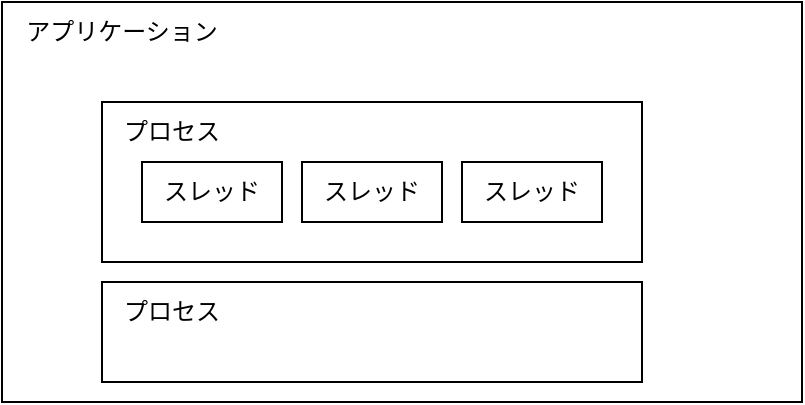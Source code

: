<mxfile>
    <diagram id="qXxqdQvtK7WFDd165J_8" name="用語">
        <mxGraphModel dx="666" dy="429" grid="1" gridSize="10" guides="1" tooltips="1" connect="1" arrows="1" fold="1" page="1" pageScale="1" pageWidth="850" pageHeight="1100" math="0" shadow="0">
            <root>
                <mxCell id="0"/>
                <mxCell id="1" parent="0"/>
                <mxCell id="2" value="" style="rounded=0;whiteSpace=wrap;html=1;" parent="1" vertex="1">
                    <mxGeometry x="200" y="120" width="400" height="200" as="geometry"/>
                </mxCell>
                <mxCell id="3" value="アプリケーション" style="text;html=1;align=center;verticalAlign=middle;whiteSpace=wrap;rounded=0;" parent="1" vertex="1">
                    <mxGeometry x="200" y="120" width="120" height="30" as="geometry"/>
                </mxCell>
                <mxCell id="4" value="" style="rounded=0;whiteSpace=wrap;html=1;" parent="1" vertex="1">
                    <mxGeometry x="250" y="170" width="270" height="80" as="geometry"/>
                </mxCell>
                <mxCell id="5" value="プロセス" style="text;html=1;align=center;verticalAlign=middle;whiteSpace=wrap;rounded=0;" parent="1" vertex="1">
                    <mxGeometry x="250" y="170" width="70" height="30" as="geometry"/>
                </mxCell>
                <mxCell id="6" value="スレッド" style="text;html=1;align=center;verticalAlign=middle;whiteSpace=wrap;rounded=0;strokeColor=default;" parent="1" vertex="1">
                    <mxGeometry x="270" y="200" width="70" height="30" as="geometry"/>
                </mxCell>
                <mxCell id="7" value="スレッド" style="text;html=1;align=center;verticalAlign=middle;whiteSpace=wrap;rounded=0;strokeColor=default;" parent="1" vertex="1">
                    <mxGeometry x="350" y="200" width="70" height="30" as="geometry"/>
                </mxCell>
                <mxCell id="8" value="スレッド" style="text;html=1;align=center;verticalAlign=middle;whiteSpace=wrap;rounded=0;strokeColor=default;" parent="1" vertex="1">
                    <mxGeometry x="430" y="200" width="70" height="30" as="geometry"/>
                </mxCell>
                <mxCell id="9" value="" style="rounded=0;whiteSpace=wrap;html=1;" parent="1" vertex="1">
                    <mxGeometry x="250" y="260" width="270" height="50" as="geometry"/>
                </mxCell>
                <mxCell id="10" value="プロセス" style="text;html=1;align=center;verticalAlign=middle;whiteSpace=wrap;rounded=0;" parent="1" vertex="1">
                    <mxGeometry x="250" y="260" width="70" height="30" as="geometry"/>
                </mxCell>
            </root>
        </mxGraphModel>
    </diagram>
    <diagram id="YRK0IQDTBVxjZ_hkPZsu" name="プロセス">
        <mxGraphModel dx="1516" dy="429" grid="1" gridSize="10" guides="1" tooltips="1" connect="1" arrows="1" fold="1" page="1" pageScale="1" pageWidth="850" pageHeight="1100" math="0" shadow="0">
            <root>
                <mxCell id="0"/>
                <mxCell id="1" parent="0"/>
                <mxCell id="TT6Wm54mUDwwZ6PAAnVR-5" value="OS" style="rounded=0;whiteSpace=wrap;html=1;" parent="1" vertex="1">
                    <mxGeometry x="200" y="59" width="80" height="40" as="geometry"/>
                </mxCell>
                <mxCell id="TT6Wm54mUDwwZ6PAAnVR-15" value="" style="endArrow=classic;html=1;exitX=0.25;exitY=1;exitDx=0;exitDy=0;entryX=0.5;entryY=0;entryDx=0;entryDy=0;edgeStyle=orthogonalEdgeStyle;rounded=0;curved=0;" parent="1" source="TT6Wm54mUDwwZ6PAAnVR-5" edge="1" target="TT6Wm54mUDwwZ6PAAnVR-18">
                    <mxGeometry width="50" height="50" relative="1" as="geometry">
                        <mxPoint x="530" y="150" as="sourcePoint"/>
                        <mxPoint x="180" y="150" as="targetPoint"/>
                        <Array as="points">
                            <mxPoint x="220" y="120"/>
                            <mxPoint x="85" y="120"/>
                        </Array>
                    </mxGeometry>
                </mxCell>
                <mxCell id="TT6Wm54mUDwwZ6PAAnVR-16" value="割り当てる" style="text;html=1;align=center;verticalAlign=middle;whiteSpace=wrap;rounded=0;" parent="1" vertex="1">
                    <mxGeometry x="205" y="120" width="70" height="30" as="geometry"/>
                </mxCell>
                <mxCell id="TT6Wm54mUDwwZ6PAAnVR-18" value="" style="rounded=0;whiteSpace=wrap;html=1;" parent="1" vertex="1">
                    <mxGeometry x="-50" y="170" width="270" height="200" as="geometry"/>
                </mxCell>
                <mxCell id="TT6Wm54mUDwwZ6PAAnVR-19" value="プロセス" style="text;html=1;align=center;verticalAlign=middle;whiteSpace=wrap;rounded=0;" parent="1" vertex="1">
                    <mxGeometry x="-50" y="170" width="70" height="30" as="geometry"/>
                </mxCell>
                <mxCell id="TT6Wm54mUDwwZ6PAAnVR-20" value="メモリ" style="rounded=0;whiteSpace=wrap;html=1;dashed=1;verticalAlign=top;" parent="1" vertex="1">
                    <mxGeometry x="50" y="180" width="150" height="110" as="geometry"/>
                </mxCell>
                <mxCell id="TT6Wm54mUDwwZ6PAAnVR-21" value="ヒープ" style="rounded=0;whiteSpace=wrap;html=1;dashed=1;verticalAlign=middle;" parent="1" vertex="1">
                    <mxGeometry x="60" y="210" width="60" height="30" as="geometry"/>
                </mxCell>
                <mxCell id="TT6Wm54mUDwwZ6PAAnVR-22" value="スタック" style="rounded=0;whiteSpace=wrap;html=1;dashed=1;verticalAlign=middle;" parent="1" vertex="1">
                    <mxGeometry x="60" y="250" width="60" height="30" as="geometry"/>
                </mxCell>
                <mxCell id="TT6Wm54mUDwwZ6PAAnVR-23" value="コード" style="rounded=0;whiteSpace=wrap;html=1;dashed=1;verticalAlign=middle;" parent="1" vertex="1">
                    <mxGeometry x="130" y="210" width="60" height="30" as="geometry"/>
                </mxCell>
                <mxCell id="TT6Wm54mUDwwZ6PAAnVR-24" value="環境変数" style="rounded=0;whiteSpace=wrap;html=1;dashed=1;verticalAlign=top;" parent="1" vertex="1">
                    <mxGeometry x="50" y="298" width="150" height="26" as="geometry"/>
                </mxCell>
                <mxCell id="TT6Wm54mUDwwZ6PAAnVR-25" value="ファイルディスクリプタ" style="rounded=0;whiteSpace=wrap;html=1;dashed=1;verticalAlign=top;" parent="1" vertex="1">
                    <mxGeometry x="50" y="331" width="150" height="26" as="geometry"/>
                </mxCell>
                <mxCell id="TT6Wm54mUDwwZ6PAAnVR-27" value="プロセスID" style="rounded=0;whiteSpace=wrap;html=1;dashed=1;verticalAlign=middle;" parent="1" vertex="1">
                    <mxGeometry x="-40" y="200" width="80" height="30" as="geometry"/>
                </mxCell>
                <mxCell id="TT6Wm54mUDwwZ6PAAnVR-28" value="データ" style="rounded=0;whiteSpace=wrap;html=1;dashed=1;verticalAlign=middle;" parent="1" vertex="1">
                    <mxGeometry x="130" y="250" width="60" height="30" as="geometry"/>
                </mxCell>
                <mxCell id="TT6Wm54mUDwwZ6PAAnVR-29" value="" style="endArrow=classic;html=1;exitX=0.75;exitY=1;exitDx=0;exitDy=0;entryX=0.5;entryY=0;entryDx=0;entryDy=0;edgeStyle=orthogonalEdgeStyle;rounded=0;curved=0;" parent="1" edge="1" target="J94tK2lAg_j1tBVnkdhR-14" source="TT6Wm54mUDwwZ6PAAnVR-5">
                    <mxGeometry width="50" height="50" relative="1" as="geometry">
                        <mxPoint x="262" y="90" as="sourcePoint"/>
                        <mxPoint x="308" y="153" as="targetPoint"/>
                        <Array as="points">
                            <mxPoint x="260" y="120"/>
                            <mxPoint x="395" y="120"/>
                        </Array>
                    </mxGeometry>
                </mxCell>
                <mxCell id="TT6Wm54mUDwwZ6PAAnVR-31" style="edgeStyle=orthogonalEdgeStyle;html=1;entryX=0.5;entryY=1;entryDx=0;entryDy=0;exitX=0;exitY=0.5;exitDx=0;exitDy=0;rounded=0;curved=0;" parent="1" source="TT6Wm54mUDwwZ6PAAnVR-30" target="TT6Wm54mUDwwZ6PAAnVR-18" edge="1">
                    <mxGeometry relative="1" as="geometry"/>
                </mxCell>
                <mxCell id="TT6Wm54mUDwwZ6PAAnVR-32" style="edgeStyle=orthogonalEdgeStyle;html=1;entryX=0.5;entryY=1;entryDx=0;entryDy=0;exitX=1;exitY=0.5;exitDx=0;exitDy=0;rounded=0;" parent="1" source="TT6Wm54mUDwwZ6PAAnVR-30" target="J94tK2lAg_j1tBVnkdhR-14" edge="1">
                    <mxGeometry relative="1" as="geometry">
                        <mxPoint x="385" y="390" as="targetPoint"/>
                    </mxGeometry>
                </mxCell>
                <mxCell id="TT6Wm54mUDwwZ6PAAnVR-30" value="互いに独立している" style="text;html=1;align=center;verticalAlign=middle;whiteSpace=wrap;rounded=0;" parent="1" vertex="1">
                    <mxGeometry x="160" y="420" width="160" height="30" as="geometry"/>
                </mxCell>
                <mxCell id="TT6Wm54mUDwwZ6PAAnVR-34" value="スレッド" style="rounded=0;whiteSpace=wrap;html=1;dashed=1;verticalAlign=top;" parent="1" vertex="1">
                    <mxGeometry x="-40" y="240" width="80" height="70" as="geometry"/>
                </mxCell>
                <mxCell id="J94tK2lAg_j1tBVnkdhR-1" value="レジスタ" style="rounded=0;whiteSpace=wrap;html=1;dashed=1;verticalAlign=middle;" vertex="1" parent="1">
                    <mxGeometry x="-30" y="270" width="60" height="30" as="geometry"/>
                </mxCell>
                <mxCell id="J94tK2lAg_j1tBVnkdhR-14" value="" style="rounded=0;whiteSpace=wrap;html=1;" vertex="1" parent="1">
                    <mxGeometry x="260" y="170" width="270" height="200" as="geometry"/>
                </mxCell>
                <mxCell id="J94tK2lAg_j1tBVnkdhR-15" value="プロセス" style="text;html=1;align=center;verticalAlign=middle;whiteSpace=wrap;rounded=0;" vertex="1" parent="1">
                    <mxGeometry x="260" y="170" width="70" height="30" as="geometry"/>
                </mxCell>
                <mxCell id="J94tK2lAg_j1tBVnkdhR-16" value="メモリ" style="rounded=0;whiteSpace=wrap;html=1;dashed=1;verticalAlign=top;" vertex="1" parent="1">
                    <mxGeometry x="360" y="180" width="150" height="110" as="geometry"/>
                </mxCell>
                <mxCell id="J94tK2lAg_j1tBVnkdhR-17" value="ヒープ" style="rounded=0;whiteSpace=wrap;html=1;dashed=1;verticalAlign=middle;" vertex="1" parent="1">
                    <mxGeometry x="370" y="210" width="60" height="30" as="geometry"/>
                </mxCell>
                <mxCell id="J94tK2lAg_j1tBVnkdhR-18" value="スタック" style="rounded=0;whiteSpace=wrap;html=1;dashed=1;verticalAlign=middle;" vertex="1" parent="1">
                    <mxGeometry x="370" y="250" width="60" height="30" as="geometry"/>
                </mxCell>
                <mxCell id="J94tK2lAg_j1tBVnkdhR-19" value="コード" style="rounded=0;whiteSpace=wrap;html=1;dashed=1;verticalAlign=middle;" vertex="1" parent="1">
                    <mxGeometry x="440" y="210" width="60" height="30" as="geometry"/>
                </mxCell>
                <mxCell id="J94tK2lAg_j1tBVnkdhR-20" value="環境変数" style="rounded=0;whiteSpace=wrap;html=1;dashed=1;verticalAlign=top;" vertex="1" parent="1">
                    <mxGeometry x="360" y="298" width="150" height="26" as="geometry"/>
                </mxCell>
                <mxCell id="J94tK2lAg_j1tBVnkdhR-21" value="ファイルディスクリプタ" style="rounded=0;whiteSpace=wrap;html=1;dashed=1;verticalAlign=top;" vertex="1" parent="1">
                    <mxGeometry x="360" y="331" width="150" height="26" as="geometry"/>
                </mxCell>
                <mxCell id="J94tK2lAg_j1tBVnkdhR-22" value="プロセスID" style="rounded=0;whiteSpace=wrap;html=1;dashed=1;verticalAlign=middle;" vertex="1" parent="1">
                    <mxGeometry x="270" y="200" width="80" height="30" as="geometry"/>
                </mxCell>
                <mxCell id="J94tK2lAg_j1tBVnkdhR-23" value="データ" style="rounded=0;whiteSpace=wrap;html=1;dashed=1;verticalAlign=middle;" vertex="1" parent="1">
                    <mxGeometry x="440" y="250" width="60" height="30" as="geometry"/>
                </mxCell>
                <mxCell id="J94tK2lAg_j1tBVnkdhR-24" value="スレッド" style="rounded=0;whiteSpace=wrap;html=1;dashed=1;verticalAlign=top;" vertex="1" parent="1">
                    <mxGeometry x="270" y="240" width="80" height="70" as="geometry"/>
                </mxCell>
                <mxCell id="J94tK2lAg_j1tBVnkdhR-25" value="レジスタ" style="rounded=0;whiteSpace=wrap;html=1;dashed=1;verticalAlign=middle;" vertex="1" parent="1">
                    <mxGeometry x="280" y="270" width="60" height="30" as="geometry"/>
                </mxCell>
            </root>
        </mxGraphModel>
    </diagram>
    <diagram id="0R4oXms8SK1mXZiviHqU" name="スレッド">
        <mxGraphModel dx="555" dy="358" grid="1" gridSize="10" guides="1" tooltips="1" connect="1" arrows="1" fold="1" page="1" pageScale="1" pageWidth="850" pageHeight="1100" math="0" shadow="0">
            <root>
                <mxCell id="0"/>
                <mxCell id="1" parent="0"/>
                <mxCell id="7zItq0yMIiHoBnUy2kPw-1" value="" style="rounded=0;whiteSpace=wrap;html=1;" vertex="1" parent="1">
                    <mxGeometry x="40" y="140" width="360" height="240" as="geometry"/>
                </mxCell>
                <mxCell id="7zItq0yMIiHoBnUy2kPw-2" value="プロセス" style="text;html=1;align=center;verticalAlign=middle;whiteSpace=wrap;rounded=0;" vertex="1" parent="1">
                    <mxGeometry x="80" y="140" width="70" height="30" as="geometry"/>
                </mxCell>
                <mxCell id="7zItq0yMIiHoBnUy2kPw-3" value="メモリ" style="rounded=0;whiteSpace=wrap;html=1;dashed=1;verticalAlign=top;" vertex="1" parent="1">
                    <mxGeometry x="90" y="170" width="150" height="100" as="geometry"/>
                </mxCell>
                <mxCell id="7zItq0yMIiHoBnUy2kPw-4" value="ヒープ" style="rounded=0;whiteSpace=wrap;html=1;dashed=1;verticalAlign=middle;" vertex="1" parent="1">
                    <mxGeometry x="97" y="195" width="60" height="30" as="geometry"/>
                </mxCell>
                <mxCell id="7zItq0yMIiHoBnUy2kPw-5" value="スタック" style="rounded=0;whiteSpace=wrap;html=1;dashed=1;verticalAlign=middle;" vertex="1" parent="1">
                    <mxGeometry x="97" y="230" width="60" height="30" as="geometry"/>
                </mxCell>
                <mxCell id="7zItq0yMIiHoBnUy2kPw-6" value="コード" style="rounded=0;whiteSpace=wrap;html=1;dashed=1;verticalAlign=middle;" vertex="1" parent="1">
                    <mxGeometry x="167" y="230" width="60" height="30" as="geometry"/>
                </mxCell>
                <mxCell id="7zItq0yMIiHoBnUy2kPw-8" value="ファイル&lt;div&gt;ディスクリプタ&lt;/div&gt;" style="rounded=0;whiteSpace=wrap;html=1;dashed=1;verticalAlign=top;" vertex="1" parent="1">
                    <mxGeometry x="245" y="169" width="100" height="40" as="geometry"/>
                </mxCell>
                <mxCell id="7zItq0yMIiHoBnUy2kPw-11" value="データ" style="rounded=0;whiteSpace=wrap;html=1;dashed=1;verticalAlign=middle;" vertex="1" parent="1">
                    <mxGeometry x="167" y="195" width="60" height="30" as="geometry"/>
                </mxCell>
                <mxCell id="7zItq0yMIiHoBnUy2kPw-12" value="スレッド" style="rounded=0;whiteSpace=wrap;html=1;dashed=1;verticalAlign=top;align=left;" vertex="1" parent="1">
                    <mxGeometry x="90" y="300" width="140" height="60" as="geometry"/>
                </mxCell>
                <mxCell id="S3eryKR5eet6NvQm090l-2" value="スタック" style="rounded=0;whiteSpace=wrap;html=1;dashed=1;verticalAlign=middle;" vertex="1" parent="1">
                    <mxGeometry x="100" y="330" width="60" height="24" as="geometry"/>
                </mxCell>
                <mxCell id="S3eryKR5eet6NvQm090l-3" value="" style="endArrow=classic;html=1;exitX=0.5;exitY=1;exitDx=0;exitDy=0;entryX=0.75;entryY=0;entryDx=0;entryDy=0;edgeStyle=orthogonalEdgeStyle;rounded=0;curved=0;" edge="1" parent="1" source="7zItq0yMIiHoBnUy2kPw-5" target="S3eryKR5eet6NvQm090l-2">
                    <mxGeometry width="50" height="50" relative="1" as="geometry">
                        <mxPoint x="230" y="250" as="sourcePoint"/>
                        <mxPoint x="280" y="200" as="targetPoint"/>
                    </mxGeometry>
                </mxCell>
                <mxCell id="r2AL4RaKiBszpF2fkvRc-1" value="環境変数" style="rounded=0;whiteSpace=wrap;html=1;dashed=1;verticalAlign=middle;" vertex="1" parent="1">
                    <mxGeometry x="245" y="230" width="100" height="40" as="geometry"/>
                </mxCell>
                <mxCell id="r2AL4RaKiBszpF2fkvRc-2" value="レジスタ" style="rounded=0;whiteSpace=wrap;html=1;dashed=1;verticalAlign=middle;" vertex="1" parent="1">
                    <mxGeometry x="167" y="330" width="56" height="24" as="geometry"/>
                </mxCell>
                <mxCell id="hHTqRdhLSM2cTRjGLWvC-1" value="割り当てる" style="text;html=1;align=center;verticalAlign=middle;whiteSpace=wrap;rounded=0;fillColor=default;" vertex="1" parent="1">
                    <mxGeometry x="50" y="275" width="70" height="20" as="geometry"/>
                </mxCell>
                <mxCell id="hHTqRdhLSM2cTRjGLWvC-2" value="スレッド" style="rounded=0;whiteSpace=wrap;html=1;dashed=1;verticalAlign=top;align=left;" vertex="1" parent="1">
                    <mxGeometry x="240" y="300" width="140" height="60" as="geometry"/>
                </mxCell>
                <mxCell id="hHTqRdhLSM2cTRjGLWvC-3" value="スタック" style="rounded=0;whiteSpace=wrap;html=1;dashed=1;verticalAlign=middle;" vertex="1" parent="1">
                    <mxGeometry x="250" y="330" width="60" height="24" as="geometry"/>
                </mxCell>
                <mxCell id="hHTqRdhLSM2cTRjGLWvC-4" value="レジスタ" style="rounded=0;whiteSpace=wrap;html=1;dashed=1;verticalAlign=middle;" vertex="1" parent="1">
                    <mxGeometry x="317" y="330" width="56" height="24" as="geometry"/>
                </mxCell>
                <mxCell id="H2W2Qkq90CIvC4fH28JQ-1" value="CPU" style="rounded=0;whiteSpace=wrap;html=1;" vertex="1" parent="1">
                    <mxGeometry x="200" y="420" width="80" height="30" as="geometry"/>
                </mxCell>
                <mxCell id="H2W2Qkq90CIvC4fH28JQ-2" value="" style="endArrow=classic;html=1;exitX=0.5;exitY=1;exitDx=0;exitDy=0;entryX=0.25;entryY=0;entryDx=0;entryDy=0;edgeStyle=orthogonalEdgeStyle;rounded=0;curved=0;" edge="1" parent="1" source="r2AL4RaKiBszpF2fkvRc-2" target="H2W2Qkq90CIvC4fH28JQ-1">
                    <mxGeometry width="50" height="50" relative="1" as="geometry">
                        <mxPoint x="138.5" y="380" as="sourcePoint"/>
                        <mxPoint x="156.5" y="450" as="targetPoint"/>
                        <Array as="points">
                            <mxPoint x="195" y="400"/>
                            <mxPoint x="220" y="400"/>
                        </Array>
                    </mxGeometry>
                </mxCell>
                <mxCell id="H2W2Qkq90CIvC4fH28JQ-3" value="レジスタ情報をロード" style="text;html=1;align=center;verticalAlign=middle;whiteSpace=wrap;rounded=0;" vertex="1" parent="1">
                    <mxGeometry x="97" y="390" width="90" height="30" as="geometry"/>
                </mxCell>
                <mxCell id="H2W2Qkq90CIvC4fH28JQ-4" value="共有リソース&lt;div&gt;（スレッドから見たら）&lt;/div&gt;" style="text;html=1;align=center;verticalAlign=middle;whiteSpace=wrap;rounded=0;" vertex="1" parent="1">
                    <mxGeometry x="418" y="209" width="140" height="30" as="geometry"/>
                </mxCell>
                <mxCell id="H2W2Qkq90CIvC4fH28JQ-5" value="" style="shape=curlyBracket;whiteSpace=wrap;html=1;rounded=1;flipH=1;labelPosition=right;verticalLabelPosition=middle;align=left;verticalAlign=middle;size=0.111;" vertex="1" parent="1">
                    <mxGeometry x="350" y="160" width="68" height="117" as="geometry"/>
                </mxCell>
                <mxCell id="H2W2Qkq90CIvC4fH28JQ-6" value="" style="shape=curlyBracket;whiteSpace=wrap;html=1;rounded=1;flipH=1;labelPosition=right;verticalLabelPosition=middle;align=left;verticalAlign=middle;size=0.111;" vertex="1" parent="1">
                    <mxGeometry x="380" y="290" width="68" height="77" as="geometry"/>
                </mxCell>
                <mxCell id="H2W2Qkq90CIvC4fH28JQ-7" value="スレッド間で独立" style="text;html=1;align=center;verticalAlign=middle;whiteSpace=wrap;rounded=0;" vertex="1" parent="1">
                    <mxGeometry x="448" y="313.5" width="112" height="30" as="geometry"/>
                </mxCell>
            </root>
        </mxGraphModel>
    </diagram>
    <diagram id="D9OzBZbPfyLWyYezPp0_" name="並行処理と並列処理">
        <mxGraphModel dx="441" dy="429" grid="1" gridSize="10" guides="1" tooltips="1" connect="1" arrows="1" fold="1" page="1" pageScale="1" pageWidth="850" pageHeight="1100" math="0" shadow="0">
            <root>
                <mxCell id="0"/>
                <mxCell id="1" parent="0"/>
                <mxCell id="MMLQFs2tQo27sih7dxOX-2" value="" style="sketch=0;pointerEvents=1;shadow=0;dashed=0;html=1;strokeColor=none;fillColor=#434445;aspect=fixed;labelPosition=center;verticalLabelPosition=bottom;verticalAlign=top;align=center;outlineConnect=0;shape=mxgraph.vvd.cpu;" vertex="1" parent="1">
                    <mxGeometry x="960" y="178" width="40" height="40" as="geometry"/>
                </mxCell>
                <mxCell id="MMLQFs2tQo27sih7dxOX-3" value="CPU" style="text;html=1;align=center;verticalAlign=middle;whiteSpace=wrap;rounded=0;" vertex="1" parent="1">
                    <mxGeometry x="920" y="188" width="40" height="20" as="geometry"/>
                </mxCell>
                <mxCell id="MMLQFs2tQo27sih7dxOX-4" value="処理A" style="rounded=0;whiteSpace=wrap;html=1;" vertex="1" parent="1">
                    <mxGeometry x="1020" y="178" width="260" height="40" as="geometry"/>
                </mxCell>
                <mxCell id="MMLQFs2tQo27sih7dxOX-5" value="処理B" style="rounded=0;whiteSpace=wrap;html=1;" vertex="1" parent="1">
                    <mxGeometry x="1020" y="228" width="260" height="40" as="geometry"/>
                </mxCell>
                <mxCell id="MMLQFs2tQo27sih7dxOX-6" value="" style="sketch=0;pointerEvents=1;shadow=0;dashed=0;html=1;strokeColor=none;fillColor=#434445;aspect=fixed;labelPosition=center;verticalLabelPosition=bottom;verticalAlign=top;align=center;outlineConnect=0;shape=mxgraph.vvd.cpu;" vertex="1" parent="1">
                    <mxGeometry x="960" y="228" width="40" height="40" as="geometry"/>
                </mxCell>
                <mxCell id="MMLQFs2tQo27sih7dxOX-7" value="CPU" style="text;html=1;align=center;verticalAlign=middle;whiteSpace=wrap;rounded=0;" vertex="1" parent="1">
                    <mxGeometry x="920" y="238" width="40" height="20" as="geometry"/>
                </mxCell>
                <mxCell id="MMLQFs2tQo27sih7dxOX-8" value="" style="endArrow=classic;html=1;" edge="1" parent="1">
                    <mxGeometry width="50" height="50" relative="1" as="geometry">
                        <mxPoint x="1020" y="280" as="sourcePoint"/>
                        <mxPoint x="1280" y="280" as="targetPoint"/>
                    </mxGeometry>
                </mxCell>
                <mxCell id="MMLQFs2tQo27sih7dxOX-9" value="t時間" style="text;html=1;align=center;verticalAlign=middle;whiteSpace=wrap;rounded=0;" vertex="1" parent="1">
                    <mxGeometry x="1120" y="280" width="60" height="20" as="geometry"/>
                </mxCell>
                <mxCell id="MMLQFs2tQo27sih7dxOX-10" value="" style="sketch=0;pointerEvents=1;shadow=0;dashed=0;html=1;strokeColor=none;fillColor=#434445;aspect=fixed;labelPosition=center;verticalLabelPosition=bottom;verticalAlign=top;align=center;outlineConnect=0;shape=mxgraph.vvd.cpu;" vertex="1" parent="1">
                    <mxGeometry x="550" y="200" width="40" height="40" as="geometry"/>
                </mxCell>
                <mxCell id="MMLQFs2tQo27sih7dxOX-11" value="CPU" style="text;html=1;align=center;verticalAlign=middle;whiteSpace=wrap;rounded=0;" vertex="1" parent="1">
                    <mxGeometry x="510" y="210" width="40" height="20" as="geometry"/>
                </mxCell>
                <mxCell id="MMLQFs2tQo27sih7dxOX-12" value="処理A" style="rounded=0;whiteSpace=wrap;html=1;" vertex="1" parent="1">
                    <mxGeometry x="610" y="200" width="60" height="40" as="geometry"/>
                </mxCell>
                <mxCell id="MMLQFs2tQo27sih7dxOX-13" value="処理B" style="rounded=0;whiteSpace=wrap;html=1;" vertex="1" parent="1">
                    <mxGeometry x="680" y="200" width="60" height="40" as="geometry"/>
                </mxCell>
                <mxCell id="MMLQFs2tQo27sih7dxOX-16" value="" style="endArrow=classic;html=1;" edge="1" parent="1">
                    <mxGeometry width="50" height="50" relative="1" as="geometry">
                        <mxPoint x="610" y="280" as="sourcePoint"/>
                        <mxPoint x="870" y="280" as="targetPoint"/>
                    </mxGeometry>
                </mxCell>
                <mxCell id="MMLQFs2tQo27sih7dxOX-17" value="t時間" style="text;html=1;align=center;verticalAlign=middle;whiteSpace=wrap;rounded=0;" vertex="1" parent="1">
                    <mxGeometry x="710" y="280" width="60" height="20" as="geometry"/>
                </mxCell>
                <mxCell id="MMLQFs2tQo27sih7dxOX-18" value="" style="endArrow=none;html=1;" edge="1" parent="1">
                    <mxGeometry width="50" height="50" relative="1" as="geometry">
                        <mxPoint x="900" y="280" as="sourcePoint"/>
                        <mxPoint x="900" y="160" as="targetPoint"/>
                    </mxGeometry>
                </mxCell>
                <mxCell id="MMLQFs2tQo27sih7dxOX-19" value="処理A" style="rounded=0;whiteSpace=wrap;html=1;" vertex="1" parent="1">
                    <mxGeometry x="750" y="200" width="60" height="40" as="geometry"/>
                </mxCell>
                <mxCell id="MMLQFs2tQo27sih7dxOX-20" value="処理B" style="rounded=0;whiteSpace=wrap;html=1;" vertex="1" parent="1">
                    <mxGeometry x="820" y="200" width="60" height="40" as="geometry"/>
                </mxCell>
                <mxCell id="MMLQFs2tQo27sih7dxOX-21" value="並行処理" style="text;strokeColor=none;fillColor=none;html=1;fontSize=24;fontStyle=1;verticalAlign=middle;align=center;" vertex="1" parent="1">
                    <mxGeometry x="670" y="120" width="100" height="40" as="geometry"/>
                </mxCell>
                <mxCell id="MMLQFs2tQo27sih7dxOX-22" value="並列処理" style="text;strokeColor=none;fillColor=none;html=1;fontSize=24;fontStyle=1;verticalAlign=middle;align=center;" vertex="1" parent="1">
                    <mxGeometry x="1100" y="120" width="100" height="40" as="geometry"/>
                </mxCell>
            </root>
        </mxGraphModel>
    </diagram>
    <diagram id="yH6o89Q2WR0pL6c5NgwO" name="WSGI">
        <mxGraphModel dx="441" dy="429" grid="1" gridSize="10" guides="1" tooltips="1" connect="1" arrows="1" fold="1" page="1" pageScale="1" pageWidth="850" pageHeight="1100" math="0" shadow="0">
            <root>
                <mxCell id="0"/>
                <mxCell id="1" parent="0"/>
                <mxCell id="6X8Cktp8YYHda3-lq0kp-4" style="edgeStyle=none;html=1;exitX=1;exitY=0.25;exitDx=0;exitDy=0;entryX=0;entryY=0.25;entryDx=0;entryDy=0;" edge="1" parent="1" source="6X8Cktp8YYHda3-lq0kp-1" target="6X8Cktp8YYHda3-lq0kp-2">
                    <mxGeometry relative="1" as="geometry"/>
                </mxCell>
                <mxCell id="6X8Cktp8YYHda3-lq0kp-1" value="Webサーバー&lt;div&gt;（NginX、Apache）&lt;/div&gt;" style="rounded=0;whiteSpace=wrap;html=1;" vertex="1" parent="1">
                    <mxGeometry x="80" y="200" width="120" height="60" as="geometry"/>
                </mxCell>
                <mxCell id="6X8Cktp8YYHda3-lq0kp-5" style="edgeStyle=none;html=1;exitX=0;exitY=0.75;exitDx=0;exitDy=0;entryX=1;entryY=0.75;entryDx=0;entryDy=0;" edge="1" parent="1" source="6X8Cktp8YYHda3-lq0kp-2" target="6X8Cktp8YYHda3-lq0kp-1">
                    <mxGeometry relative="1" as="geometry"/>
                </mxCell>
                <mxCell id="6X8Cktp8YYHda3-lq0kp-6" style="edgeStyle=none;html=1;exitX=1;exitY=0.25;exitDx=0;exitDy=0;entryX=0;entryY=0.25;entryDx=0;entryDy=0;" edge="1" parent="1" source="6X8Cktp8YYHda3-lq0kp-2" target="6X8Cktp8YYHda3-lq0kp-3">
                    <mxGeometry relative="1" as="geometry"/>
                </mxCell>
                <mxCell id="6X8Cktp8YYHda3-lq0kp-2" value="WSGI&lt;div&gt;（uWSGI, Gunicorn）&lt;/div&gt;" style="rounded=0;whiteSpace=wrap;html=1;" vertex="1" parent="1">
                    <mxGeometry x="240" y="200" width="140" height="60" as="geometry"/>
                </mxCell>
                <mxCell id="6X8Cktp8YYHda3-lq0kp-7" style="edgeStyle=none;html=1;exitX=0;exitY=0.75;exitDx=0;exitDy=0;entryX=1;entryY=0.75;entryDx=0;entryDy=0;" edge="1" parent="1" source="6X8Cktp8YYHda3-lq0kp-3" target="6X8Cktp8YYHda3-lq0kp-2">
                    <mxGeometry relative="1" as="geometry"/>
                </mxCell>
                <mxCell id="6X8Cktp8YYHda3-lq0kp-3" value="WSGI準拠の&lt;div&gt;Webアプリケーション&lt;div&gt;（フレームワーク：Flask、Django）&lt;/div&gt;&lt;/div&gt;" style="rounded=0;whiteSpace=wrap;html=1;" vertex="1" parent="1">
                    <mxGeometry x="420" y="200" width="230" height="60" as="geometry"/>
                </mxCell>
            </root>
        </mxGraphModel>
    </diagram>
    <diagram id="KN3UBShqrCzu-Gnw6Pif" name="ASGI">
        <mxGraphModel dx="441" dy="429" grid="1" gridSize="10" guides="1" tooltips="1" connect="1" arrows="1" fold="1" page="1" pageScale="1" pageWidth="850" pageHeight="1100" math="0" shadow="0">
            <root>
                <mxCell id="0"/>
                <mxCell id="1" parent="0"/>
                <mxCell id="b5FrzGnyQs-LnW0iyz4q-1" style="edgeStyle=none;html=1;exitX=1;exitY=0.25;exitDx=0;exitDy=0;entryX=0;entryY=0.25;entryDx=0;entryDy=0;" edge="1" parent="1" source="b5FrzGnyQs-LnW0iyz4q-2" target="b5FrzGnyQs-LnW0iyz4q-5">
                    <mxGeometry relative="1" as="geometry"/>
                </mxCell>
                <mxCell id="b5FrzGnyQs-LnW0iyz4q-2" value="Webサーバー&lt;div&gt;（NginX、Apache）&lt;/div&gt;" style="rounded=0;whiteSpace=wrap;html=1;" vertex="1" parent="1">
                    <mxGeometry x="80" y="200" width="120" height="60" as="geometry"/>
                </mxCell>
                <mxCell id="b5FrzGnyQs-LnW0iyz4q-3" style="edgeStyle=none;html=1;exitX=0;exitY=0.75;exitDx=0;exitDy=0;entryX=1;entryY=0.75;entryDx=0;entryDy=0;" edge="1" parent="1" source="b5FrzGnyQs-LnW0iyz4q-5" target="b5FrzGnyQs-LnW0iyz4q-2">
                    <mxGeometry relative="1" as="geometry"/>
                </mxCell>
                <mxCell id="b5FrzGnyQs-LnW0iyz4q-4" style="edgeStyle=none;html=1;exitX=1;exitY=0.25;exitDx=0;exitDy=0;entryX=0;entryY=0.25;entryDx=0;entryDy=0;" edge="1" parent="1" source="b5FrzGnyQs-LnW0iyz4q-5" target="b5FrzGnyQs-LnW0iyz4q-7">
                    <mxGeometry relative="1" as="geometry"/>
                </mxCell>
                <mxCell id="b5FrzGnyQs-LnW0iyz4q-5" value="ASGI&lt;div&gt;（uvicorn,NGINX Unit）&lt;/div&gt;" style="rounded=0;whiteSpace=wrap;html=1;" vertex="1" parent="1">
                    <mxGeometry x="240" y="200" width="140" height="60" as="geometry"/>
                </mxCell>
                <mxCell id="b5FrzGnyQs-LnW0iyz4q-6" style="edgeStyle=none;html=1;exitX=0;exitY=0.75;exitDx=0;exitDy=0;entryX=1;entryY=0.75;entryDx=0;entryDy=0;" edge="1" parent="1" source="b5FrzGnyQs-LnW0iyz4q-7" target="b5FrzGnyQs-LnW0iyz4q-5">
                    <mxGeometry relative="1" as="geometry"/>
                </mxCell>
                <mxCell id="b5FrzGnyQs-LnW0iyz4q-7" value="ASGI準拠の&lt;div&gt;Webアプリケーション&lt;div&gt;（フレームワーク：FastAPI、Quart）&lt;/div&gt;&lt;/div&gt;" style="rounded=0;whiteSpace=wrap;html=1;" vertex="1" parent="1">
                    <mxGeometry x="420" y="200" width="220" height="60" as="geometry"/>
                </mxCell>
            </root>
        </mxGraphModel>
    </diagram>
</mxfile>